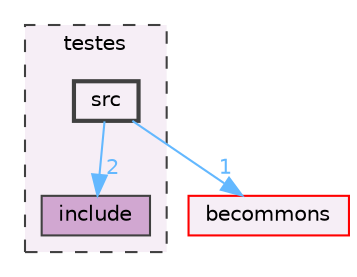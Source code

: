digraph "src"
{
 // LATEX_PDF_SIZE
  bgcolor="transparent";
  edge [fontname=Helvetica,fontsize=10,labelfontname=Helvetica,labelfontsize=10];
  node [fontname=Helvetica,fontsize=10,shape=box,height=0.2,width=0.4];
  compound=true
  subgraph clusterdir_dad9382648e46fed49a0fd0ec0acdc29 {
    graph [ bgcolor="#f6eef6", pencolor="grey25", label="testes", fontname=Helvetica,fontsize=10 style="filled,dashed", URL="dir_dad9382648e46fed49a0fd0ec0acdc29.html",tooltip=""]
  dir_bfaa1f17a7c0c2b1cecb6b8c94e2e7f8 [label="include", fillcolor="#d1a7d1", color="grey25", style="filled", URL="dir_bfaa1f17a7c0c2b1cecb6b8c94e2e7f8.html",tooltip=""];
  dir_1b8bae610dac23e4847b755a60c66498 [label="src", fillcolor="#f6eef6", color="grey25", style="filled,bold", URL="dir_1b8bae610dac23e4847b755a60c66498.html",tooltip=""];
  }
  dir_0394786a11e0dfde3dca27fdccf84bfd [label="becommons", fillcolor="#f6eef6", color="red", style="filled", URL="dir_0394786a11e0dfde3dca27fdccf84bfd.html",tooltip=""];
  dir_1b8bae610dac23e4847b755a60c66498->dir_0394786a11e0dfde3dca27fdccf84bfd [headlabel="1", labeldistance=1.5 headhref="dir_000030_000006.html" href="dir_000030_000006.html" color="steelblue1" fontcolor="steelblue1"];
  dir_1b8bae610dac23e4847b755a60c66498->dir_bfaa1f17a7c0c2b1cecb6b8c94e2e7f8 [headlabel="2", labeldistance=1.5 headhref="dir_000030_000017.html" href="dir_000030_000017.html" color="steelblue1" fontcolor="steelblue1"];
}
